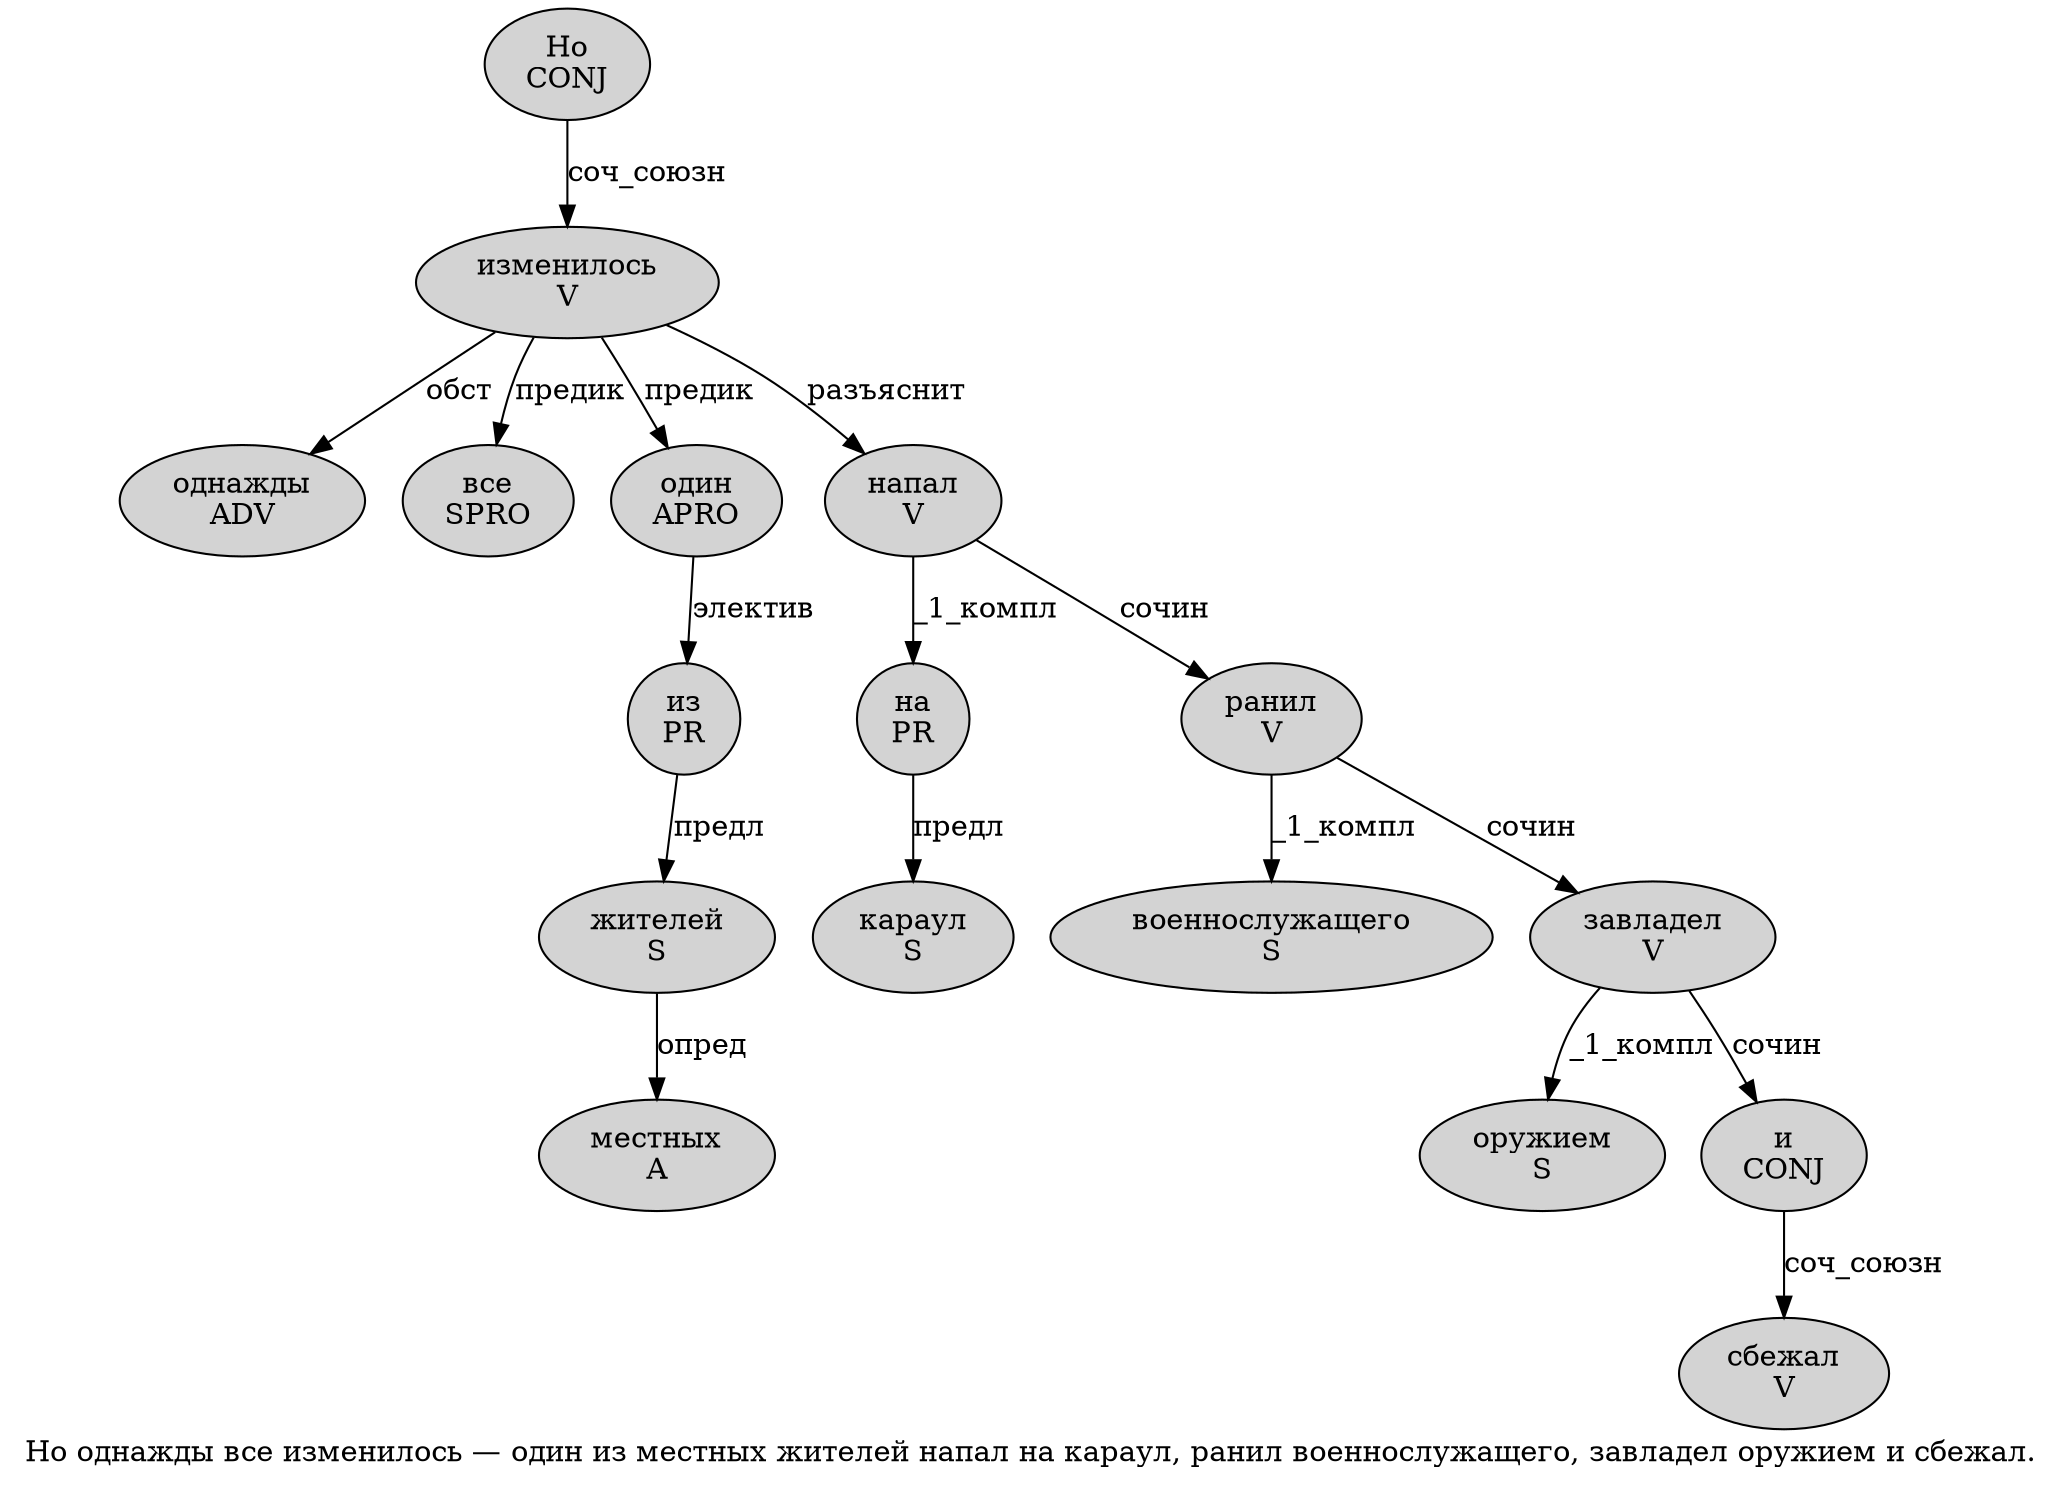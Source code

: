 digraph SENTENCE_800 {
	graph [label="Но однажды все изменилось — один из местных жителей напал на караул, ранил военнослужащего, завладел оружием и сбежал."]
	node [style=filled]
		0 [label="Но
CONJ" color="" fillcolor=lightgray penwidth=1 shape=ellipse]
		1 [label="однажды
ADV" color="" fillcolor=lightgray penwidth=1 shape=ellipse]
		2 [label="все
SPRO" color="" fillcolor=lightgray penwidth=1 shape=ellipse]
		3 [label="изменилось
V" color="" fillcolor=lightgray penwidth=1 shape=ellipse]
		5 [label="один
APRO" color="" fillcolor=lightgray penwidth=1 shape=ellipse]
		6 [label="из
PR" color="" fillcolor=lightgray penwidth=1 shape=ellipse]
		7 [label="местных
A" color="" fillcolor=lightgray penwidth=1 shape=ellipse]
		8 [label="жителей
S" color="" fillcolor=lightgray penwidth=1 shape=ellipse]
		9 [label="напал
V" color="" fillcolor=lightgray penwidth=1 shape=ellipse]
		10 [label="на
PR" color="" fillcolor=lightgray penwidth=1 shape=ellipse]
		11 [label="караул
S" color="" fillcolor=lightgray penwidth=1 shape=ellipse]
		13 [label="ранил
V" color="" fillcolor=lightgray penwidth=1 shape=ellipse]
		14 [label="военнослужащего
S" color="" fillcolor=lightgray penwidth=1 shape=ellipse]
		16 [label="завладел
V" color="" fillcolor=lightgray penwidth=1 shape=ellipse]
		17 [label="оружием
S" color="" fillcolor=lightgray penwidth=1 shape=ellipse]
		18 [label="и
CONJ" color="" fillcolor=lightgray penwidth=1 shape=ellipse]
		19 [label="сбежал
V" color="" fillcolor=lightgray penwidth=1 shape=ellipse]
			18 -> 19 [label="соч_союзн"]
			6 -> 8 [label="предл"]
			3 -> 1 [label="обст"]
			3 -> 2 [label="предик"]
			3 -> 5 [label="предик"]
			3 -> 9 [label="разъяснит"]
			16 -> 17 [label="_1_компл"]
			16 -> 18 [label="сочин"]
			10 -> 11 [label="предл"]
			9 -> 10 [label="_1_компл"]
			9 -> 13 [label="сочин"]
			13 -> 14 [label="_1_компл"]
			13 -> 16 [label="сочин"]
			0 -> 3 [label="соч_союзн"]
			8 -> 7 [label="опред"]
			5 -> 6 [label="электив"]
}